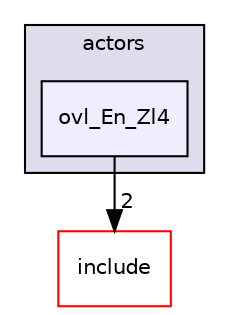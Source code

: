 digraph "src/overlays/actors/ovl_En_Zl4" {
  compound=true
  node [ fontsize="10", fontname="Helvetica"];
  edge [ labelfontsize="10", labelfontname="Helvetica"];
  subgraph clusterdir_e93473484be31ce7bcb356bd643a22f8 {
    graph [ bgcolor="#ddddee", pencolor="black", label="actors" fontname="Helvetica", fontsize="10", URL="dir_e93473484be31ce7bcb356bd643a22f8.html"]
  dir_c92f2e029a7fdb455c0b809da5463141 [shape=box, label="ovl_En_Zl4", style="filled", fillcolor="#eeeeff", pencolor="black", URL="dir_c92f2e029a7fdb455c0b809da5463141.html"];
  }
  dir_d44c64559bbebec7f509842c48db8b23 [shape=box label="include" fillcolor="white" style="filled" color="red" URL="dir_d44c64559bbebec7f509842c48db8b23.html"];
  dir_c92f2e029a7fdb455c0b809da5463141->dir_d44c64559bbebec7f509842c48db8b23 [headlabel="2", labeldistance=1.5 headhref="dir_000391_000000.html"];
}

